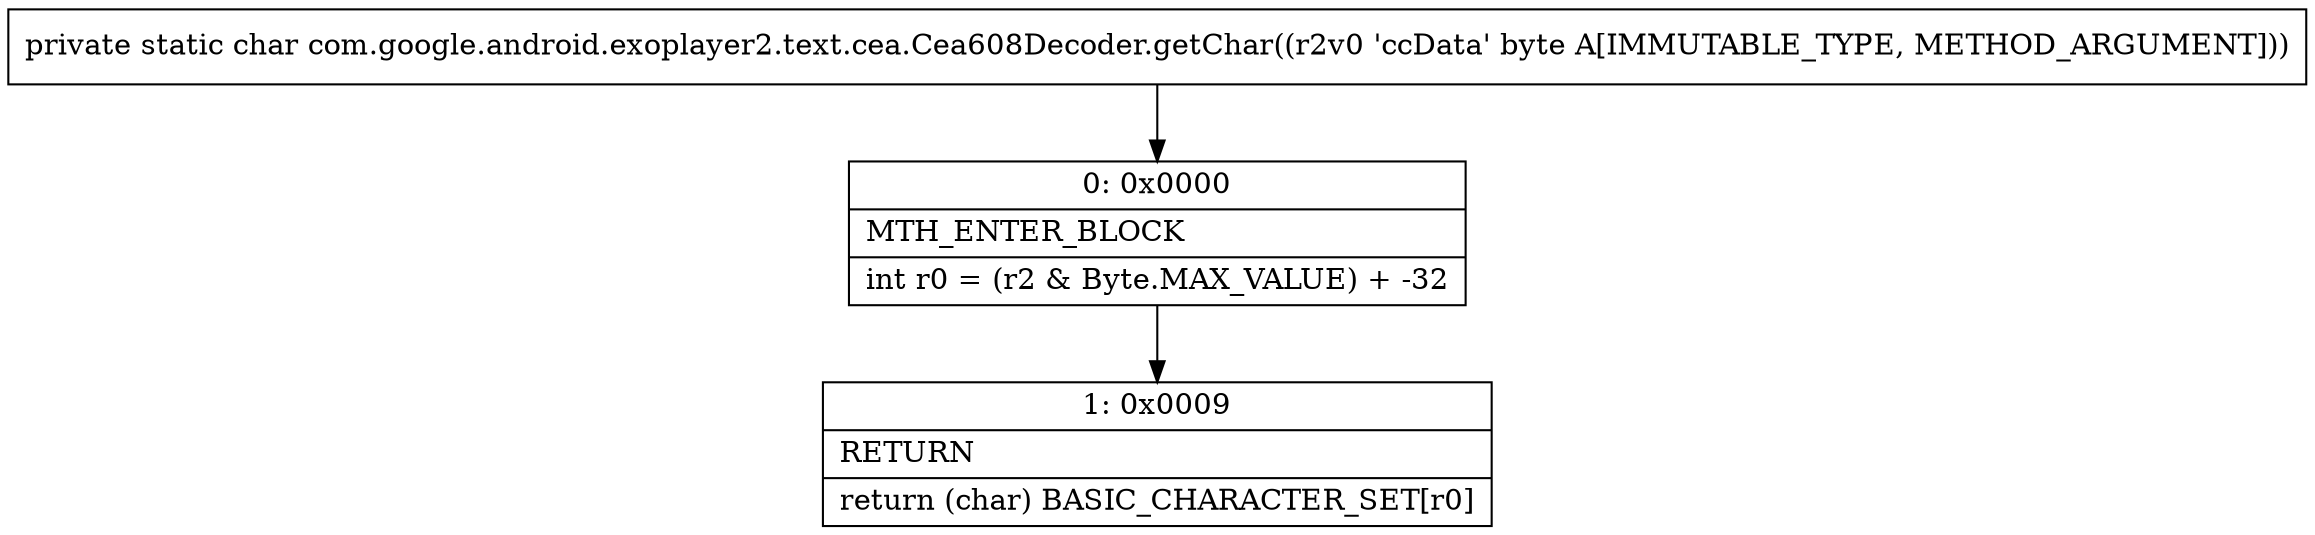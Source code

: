 digraph "CFG forcom.google.android.exoplayer2.text.cea.Cea608Decoder.getChar(B)C" {
Node_0 [shape=record,label="{0\:\ 0x0000|MTH_ENTER_BLOCK\l|int r0 = (r2 & Byte.MAX_VALUE) + \-32\l}"];
Node_1 [shape=record,label="{1\:\ 0x0009|RETURN\l|return (char) BASIC_CHARACTER_SET[r0]\l}"];
MethodNode[shape=record,label="{private static char com.google.android.exoplayer2.text.cea.Cea608Decoder.getChar((r2v0 'ccData' byte A[IMMUTABLE_TYPE, METHOD_ARGUMENT])) }"];
MethodNode -> Node_0;
Node_0 -> Node_1;
}

